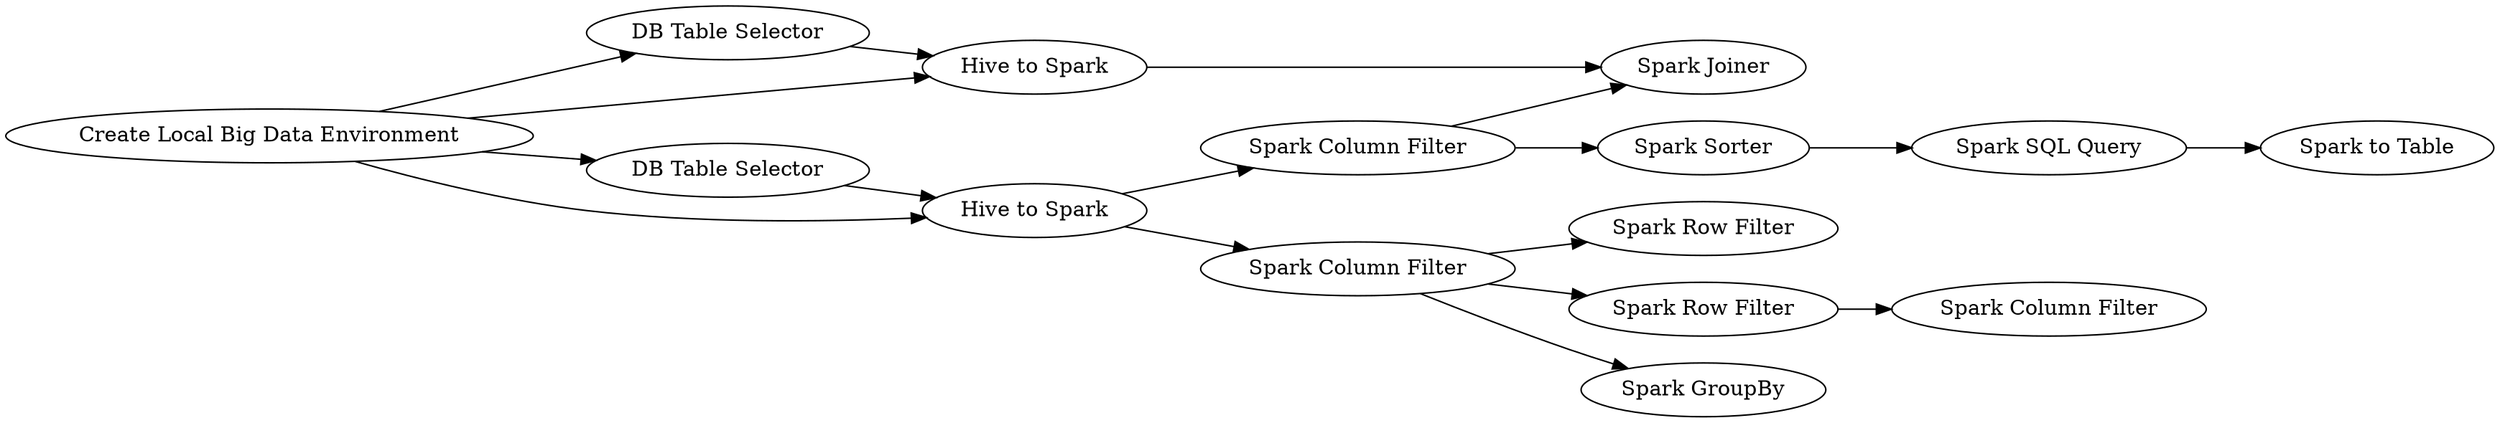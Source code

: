 digraph {
	207 [label="Spark to Table"]
	212 [label="Create Local Big Data Environment"]
	214 [label="Spark Column Filter"]
	215 [label="Spark Joiner"]
	216 [label="Spark Sorter"]
	220 [label="Spark SQL Query"]
	240 [label="Spark Column Filter"]
	241 [label="Spark Row Filter"]
	242 [label="Spark Row Filter"]
	243 [label="Spark GroupBy"]
	244 [label="Spark Column Filter"]
	246 [label="DB Table Selector"]
	247 [label="DB Table Selector"]
	248 [label="Hive to Spark"]
	249 [label="Hive to Spark"]
	212 -> 246
	212 -> 247
	212 -> 248
	212 -> 249
	214 -> 215
	214 -> 216
	216 -> 220
	220 -> 207
	240 -> 241
	240 -> 242
	240 -> 243
	242 -> 244
	246 -> 248
	247 -> 249
	248 -> 215
	249 -> 240
	249 -> 214
	rankdir=LR
}
